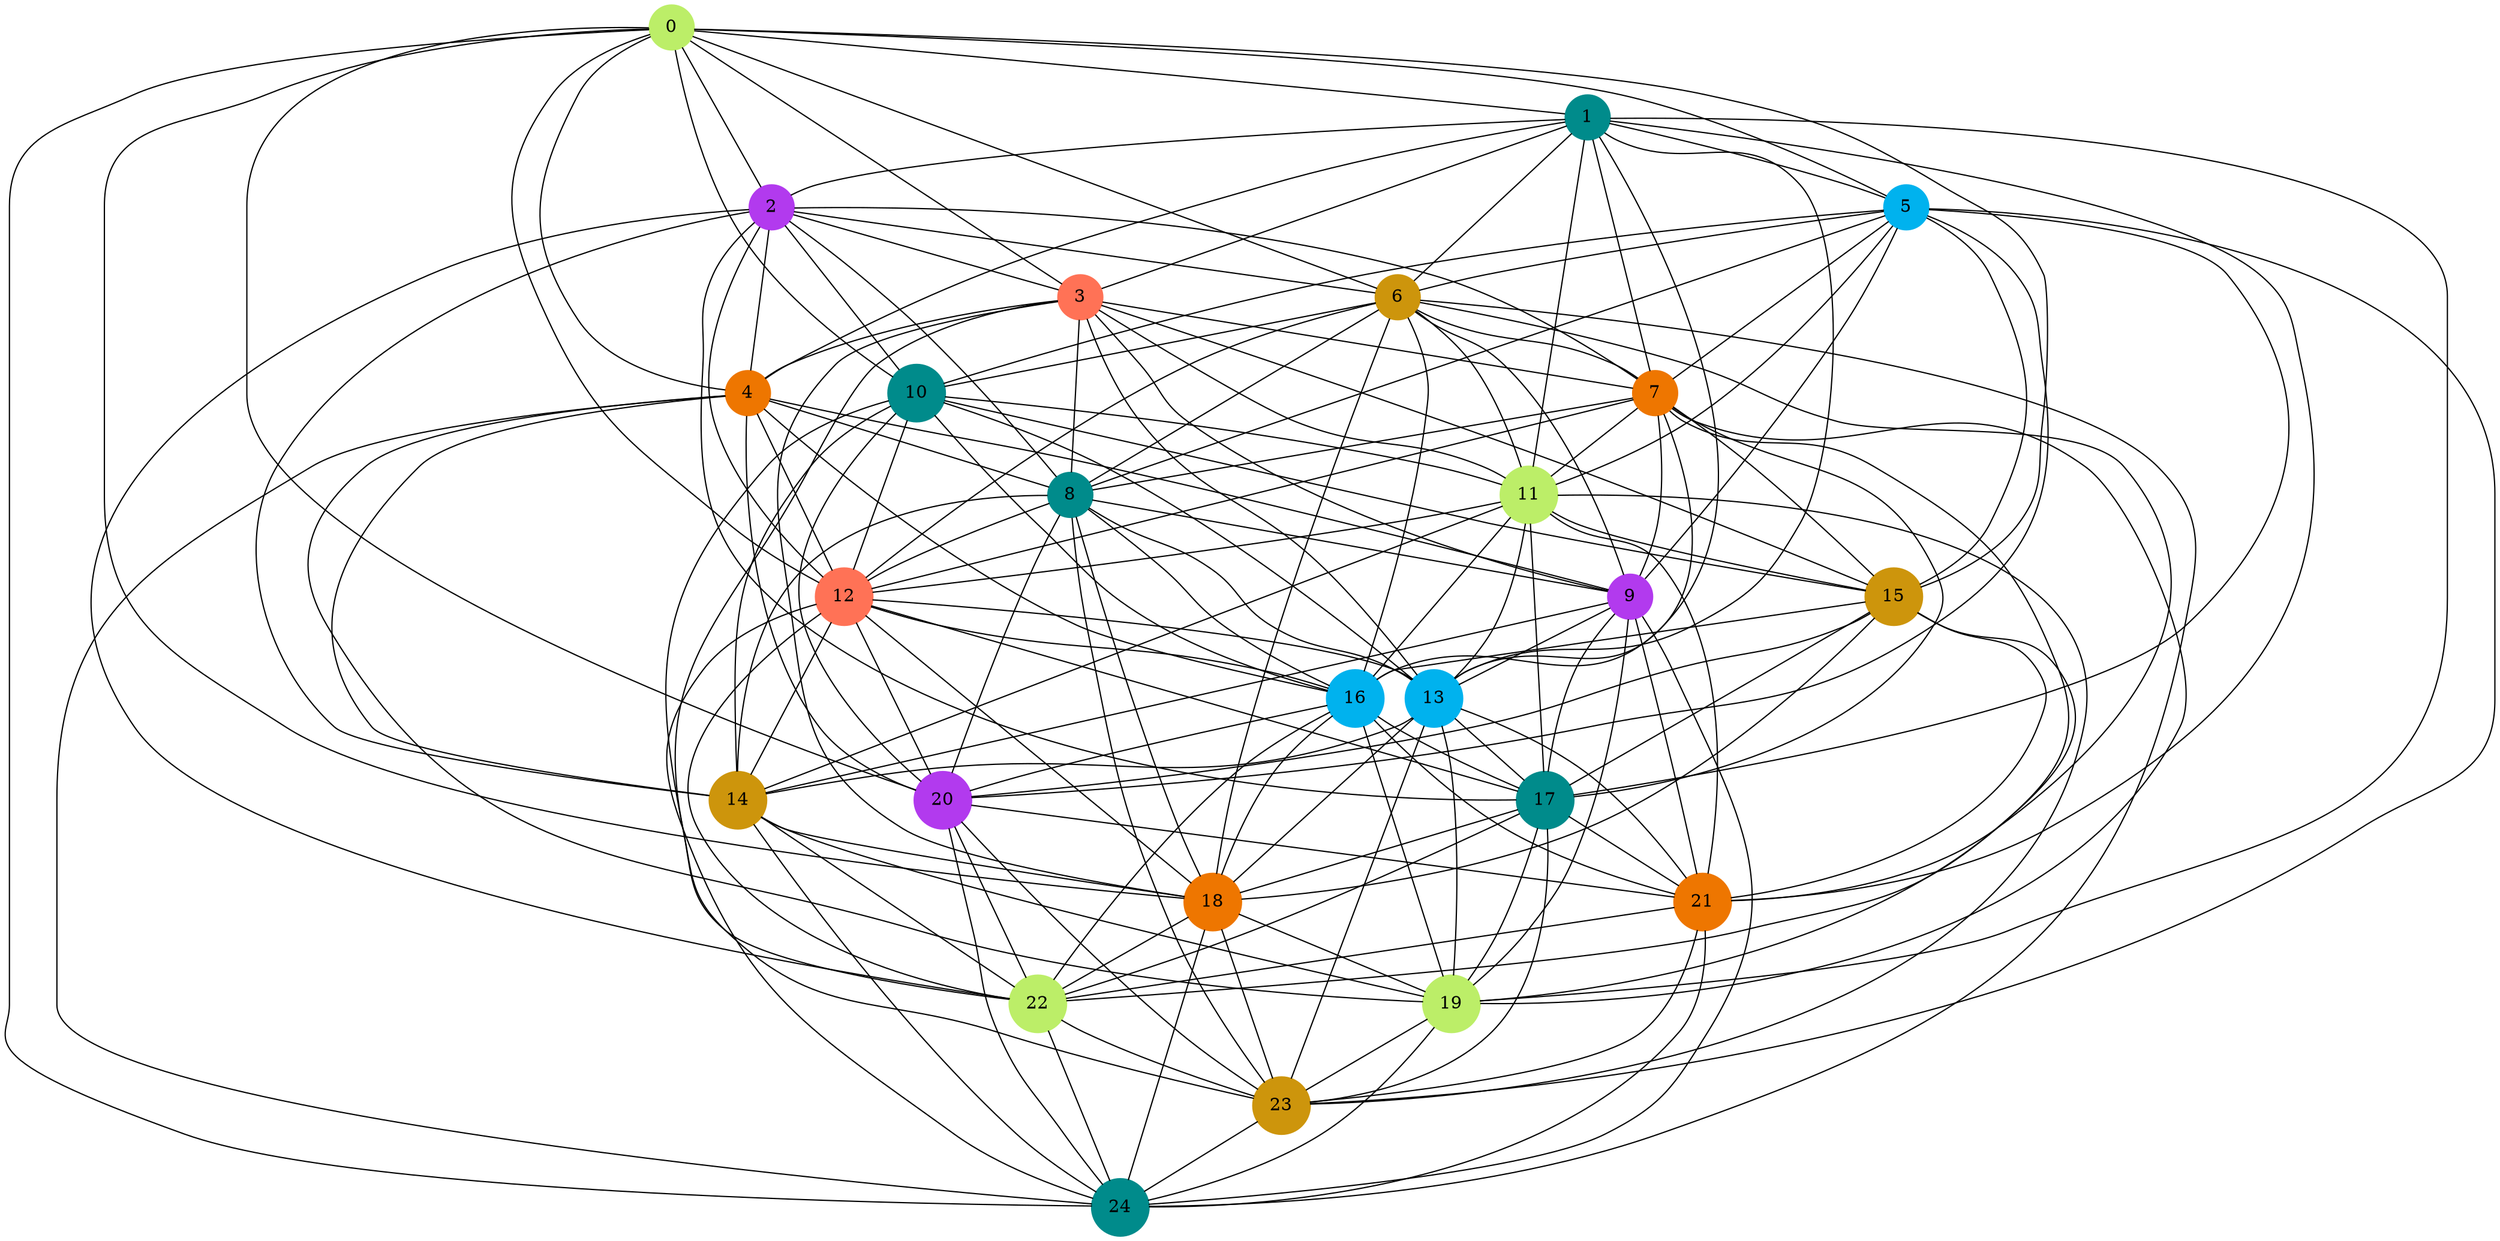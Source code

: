 graph G {
0 [shape=circle, style=filled, color= darkolivegreen2];
0 -- 6;
0 -- 12;
0 -- 18;
0 -- 24;
0 -- 1;
0 -- 2;
0 -- 3;
0 -- 4;
0 -- 5;
0 -- 10;
0 -- 15;
0 -- 20;
1 [shape=circle, style=filled, color= cyan4];
1 -- 7;
1 -- 13;
1 -- 19;
1 -- 5;
1 -- 2;
1 -- 3;
1 -- 4;
1 -- 6;
1 -- 11;
1 -- 16;
1 -- 21;
2 [shape=circle, style=filled, color= darkorchid2];
2 -- 8;
2 -- 14;
2 -- 6;
2 -- 10;
2 -- 3;
2 -- 4;
2 -- 7;
2 -- 12;
2 -- 17;
2 -- 22;
3 [shape=circle, style=filled, color= coral1];
3 -- 9;
3 -- 7;
3 -- 11;
3 -- 15;
3 -- 4;
3 -- 8;
3 -- 13;
3 -- 18;
3 -- 23;
4 [shape=circle, style=filled, color= darkorange2];
4 -- 8;
4 -- 12;
4 -- 16;
4 -- 20;
4 -- 9;
4 -- 14;
4 -- 19;
4 -- 24;
5 [shape=circle, style=filled, color= deepskyblue2];
5 -- 11;
5 -- 17;
5 -- 23;
5 -- 6;
5 -- 7;
5 -- 8;
5 -- 9;
5 -- 10;
5 -- 15;
5 -- 20;
6 [shape=circle, style=filled, color= darkgoldenrod3];
6 -- 12;
6 -- 18;
6 -- 24;
6 -- 10;
6 -- 7;
6 -- 8;
6 -- 9;
6 -- 11;
6 -- 16;
6 -- 21;
7 [shape=circle, style=filled, color= darkorange2];
7 -- 13;
7 -- 19;
7 -- 11;
7 -- 15;
7 -- 8;
7 -- 9;
7 -- 12;
7 -- 17;
7 -- 22;
8 [shape=circle, style=filled, color= cyan4];
8 -- 14;
8 -- 12;
8 -- 16;
8 -- 20;
8 -- 9;
8 -- 13;
8 -- 18;
8 -- 23;
9 [shape=circle, style=filled, color= darkorchid2];
9 -- 13;
9 -- 17;
9 -- 21;
9 -- 14;
9 -- 19;
9 -- 24;
10 [shape=circle, style=filled, color= cyan4];
10 -- 16;
10 -- 22;
10 -- 11;
10 -- 12;
10 -- 13;
10 -- 14;
10 -- 15;
10 -- 20;
11 [shape=circle, style=filled, color= darkolivegreen2];
11 -- 17;
11 -- 23;
11 -- 15;
11 -- 12;
11 -- 13;
11 -- 14;
11 -- 16;
11 -- 21;
12 [shape=circle, style=filled, color= coral1];
12 -- 18;
12 -- 24;
12 -- 16;
12 -- 20;
12 -- 13;
12 -- 14;
12 -- 17;
12 -- 22;
13 [shape=circle, style=filled, color= deepskyblue2];
13 -- 19;
13 -- 17;
13 -- 21;
13 -- 14;
13 -- 18;
13 -- 23;
14 [shape=circle, style=filled, color= darkgoldenrod3];
14 -- 18;
14 -- 22;
14 -- 19;
14 -- 24;
15 [shape=circle, style=filled, color= darkgoldenrod3];
15 -- 21;
15 -- 16;
15 -- 17;
15 -- 18;
15 -- 19;
15 -- 20;
16 [shape=circle, style=filled, color= deepskyblue2];
16 -- 22;
16 -- 20;
16 -- 17;
16 -- 18;
16 -- 19;
16 -- 21;
17 [shape=circle, style=filled, color= cyan4];
17 -- 23;
17 -- 21;
17 -- 18;
17 -- 19;
17 -- 22;
18 [shape=circle, style=filled, color= darkorange2];
18 -- 24;
18 -- 22;
18 -- 19;
18 -- 23;
19 [shape=circle, style=filled, color= darkolivegreen2];
19 -- 23;
19 -- 24;
20 [shape=circle, style=filled, color= darkorchid2];
20 -- 21;
20 -- 22;
20 -- 23;
20 -- 24;
21 [shape=circle, style=filled, color= darkorange2];
21 -- 22;
21 -- 23;
21 -- 24;
22 [shape=circle, style=filled, color= darkolivegreen2];
22 -- 23;
22 -- 24;
23 [shape=circle, style=filled, color= darkgoldenrod3];
23 -- 24;
24 [shape=circle, style=filled, color= cyan4];
}